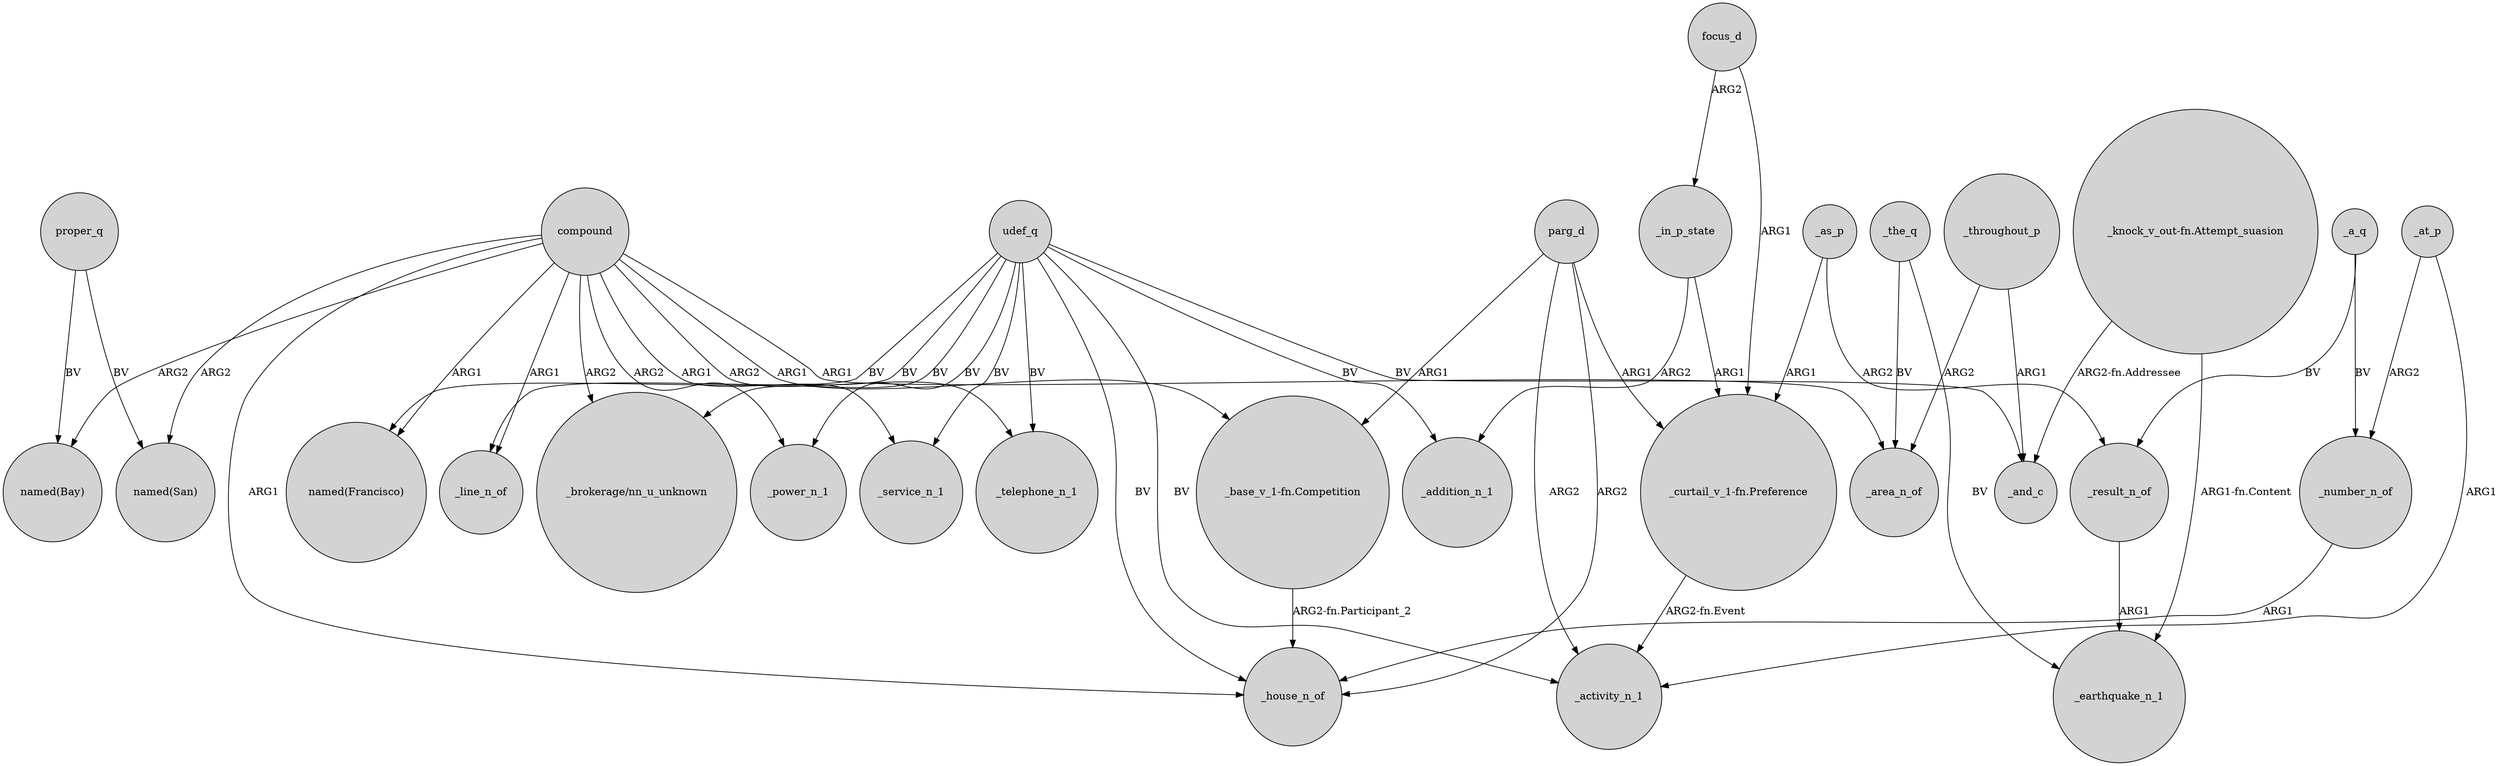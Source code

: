 digraph {
	node [shape=circle style=filled]
	proper_q -> "named(Bay)" [label=BV]
	udef_q -> _service_n_1 [label=BV]
	udef_q -> _telephone_n_1 [label=BV]
	focus_d -> _in_p_state [label=ARG2]
	compound -> _house_n_of [label=ARG1]
	parg_d -> _activity_n_1 [label=ARG2]
	udef_q -> _line_n_of [label=BV]
	parg_d -> _house_n_of [label=ARG2]
	"_curtail_v_1-fn.Preference" -> _activity_n_1 [label="ARG2-fn.Event"]
	compound -> "named(Bay)" [label=ARG2]
	_the_q -> _area_n_of [label=BV]
	_throughout_p -> _area_n_of [label=ARG2]
	compound -> "_brokerage/nn_u_unknown" [label=ARG2]
	udef_q -> _addition_n_1 [label=BV]
	udef_q -> _and_c [label=BV]
	_in_p_state -> "_curtail_v_1-fn.Preference" [label=ARG1]
	compound -> _power_n_1 [label=ARG2]
	"_base_v_1-fn.Competition" -> _house_n_of [label="ARG2-fn.Participant_2"]
	udef_q -> "_brokerage/nn_u_unknown" [label=BV]
	_at_p -> _activity_n_1 [label=ARG1]
	compound -> _line_n_of [label=ARG1]
	compound -> _area_n_of [label=ARG1]
	_as_p -> _result_n_of [label=ARG2]
	_result_n_of -> _earthquake_n_1 [label=ARG1]
	parg_d -> "_curtail_v_1-fn.Preference" [label=ARG1]
	compound -> _telephone_n_1 [label=ARG2]
	"_knock_v_out-fn.Attempt_suasion" -> _and_c [label="ARG2-fn.Addressee"]
	"_knock_v_out-fn.Attempt_suasion" -> _earthquake_n_1 [label="ARG1-fn.Content"]
	udef_q -> "named(Francisco)" [label=BV]
	_at_p -> _number_n_of [label=ARG2]
	compound -> "_base_v_1-fn.Competition" [label=ARG1]
	udef_q -> _house_n_of [label=BV]
	compound -> "named(Francisco)" [label=ARG1]
	_a_q -> _result_n_of [label=BV]
	_number_n_of -> _house_n_of [label=ARG1]
	compound -> "named(San)" [label=ARG2]
	udef_q -> _power_n_1 [label=BV]
	_in_p_state -> _addition_n_1 [label=ARG2]
	_a_q -> _number_n_of [label=BV]
	proper_q -> "named(San)" [label=BV]
	compound -> _service_n_1 [label=ARG1]
	udef_q -> _activity_n_1 [label=BV]
	focus_d -> "_curtail_v_1-fn.Preference" [label=ARG1]
	_the_q -> _earthquake_n_1 [label=BV]
	_as_p -> "_curtail_v_1-fn.Preference" [label=ARG1]
	_throughout_p -> _and_c [label=ARG1]
	parg_d -> "_base_v_1-fn.Competition" [label=ARG1]
}
